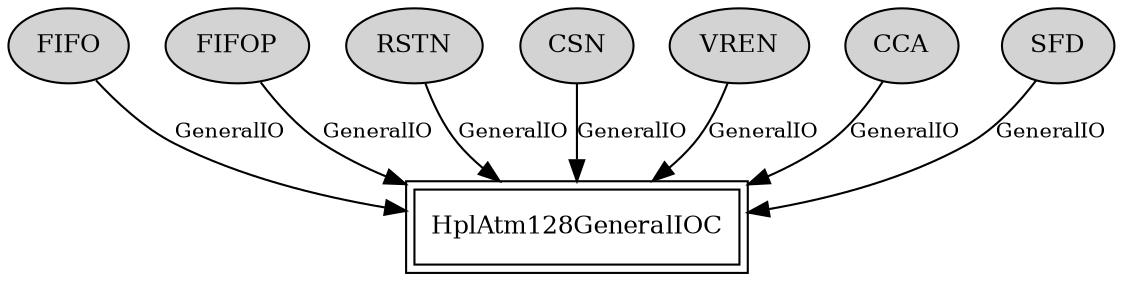 digraph "tos.platforms.micaz.chips.cc2420.HplCC2420PinsC" {
  n0x408d3660 [shape=ellipse, style=filled, label="FIFO", fontsize=12];
  "HplAtm128GeneralIOC" [fontsize=12, shape=box,peripheries=2, URL="../chtml/tos.chips.atm128.pins.HplAtm128GeneralIOC.html"];
  n0x408d1068 [shape=ellipse, style=filled, label="FIFOP", fontsize=12];
  "HplAtm128GeneralIOC" [fontsize=12, shape=box,peripheries=2, URL="../chtml/tos.chips.atm128.pins.HplAtm128GeneralIOC.html"];
  n0x408d1a50 [shape=ellipse, style=filled, label="RSTN", fontsize=12];
  "HplAtm128GeneralIOC" [fontsize=12, shape=box,peripheries=2, URL="../chtml/tos.chips.atm128.pins.HplAtm128GeneralIOC.html"];
  n0x408d4c48 [shape=ellipse, style=filled, label="CSN", fontsize=12];
  "HplAtm128GeneralIOC" [fontsize=12, shape=box,peripheries=2, URL="../chtml/tos.chips.atm128.pins.HplAtm128GeneralIOC.html"];
  n0x408d0e78 [shape=ellipse, style=filled, label="VREN", fontsize=12];
  "HplAtm128GeneralIOC" [fontsize=12, shape=box,peripheries=2, URL="../chtml/tos.chips.atm128.pins.HplAtm128GeneralIOC.html"];
  n0x408d4270 [shape=ellipse, style=filled, label="CCA", fontsize=12];
  "HplAtm128GeneralIOC" [fontsize=12, shape=box,peripheries=2, URL="../chtml/tos.chips.atm128.pins.HplAtm128GeneralIOC.html"];
  n0x408d0490 [shape=ellipse, style=filled, label="SFD", fontsize=12];
  "HplAtm128GeneralIOC" [fontsize=12, shape=box,peripheries=2, URL="../chtml/tos.chips.atm128.pins.HplAtm128GeneralIOC.html"];
  "n0x408d3660" -> "HplAtm128GeneralIOC" [label="GeneralIO", URL="../ihtml/tos.interfaces.GeneralIO.html", fontsize=10];
  "n0x408d1068" -> "HplAtm128GeneralIOC" [label="GeneralIO", URL="../ihtml/tos.interfaces.GeneralIO.html", fontsize=10];
  "n0x408d1a50" -> "HplAtm128GeneralIOC" [label="GeneralIO", URL="../ihtml/tos.interfaces.GeneralIO.html", fontsize=10];
  "n0x408d4c48" -> "HplAtm128GeneralIOC" [label="GeneralIO", URL="../ihtml/tos.interfaces.GeneralIO.html", fontsize=10];
  "n0x408d0e78" -> "HplAtm128GeneralIOC" [label="GeneralIO", URL="../ihtml/tos.interfaces.GeneralIO.html", fontsize=10];
  "n0x408d4270" -> "HplAtm128GeneralIOC" [label="GeneralIO", URL="../ihtml/tos.interfaces.GeneralIO.html", fontsize=10];
  "n0x408d0490" -> "HplAtm128GeneralIOC" [label="GeneralIO", URL="../ihtml/tos.interfaces.GeneralIO.html", fontsize=10];
}
